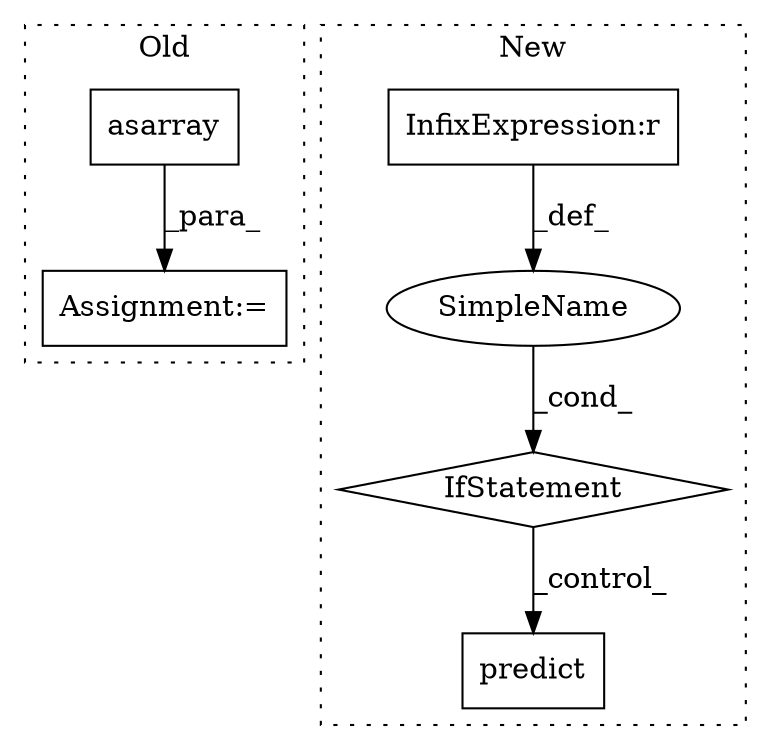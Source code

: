 digraph G {
subgraph cluster0 {
1 [label="asarray" a="32" s="2352,2370" l="8,1" shape="box"];
5 [label="Assignment:=" a="7" s="2345" l="1" shape="box"];
label = "Old";
style="dotted";
}
subgraph cluster1 {
2 [label="predict" a="32" s="3802,3862" l="8,1" shape="box"];
3 [label="IfStatement" a="25" s="3690,3729" l="4,2" shape="diamond"];
4 [label="SimpleName" a="42" s="" l="" shape="ellipse"];
6 [label="InfixExpression:r" a="27" s="3712" l="4" shape="box"];
label = "New";
style="dotted";
}
1 -> 5 [label="_para_"];
3 -> 2 [label="_control_"];
4 -> 3 [label="_cond_"];
6 -> 4 [label="_def_"];
}